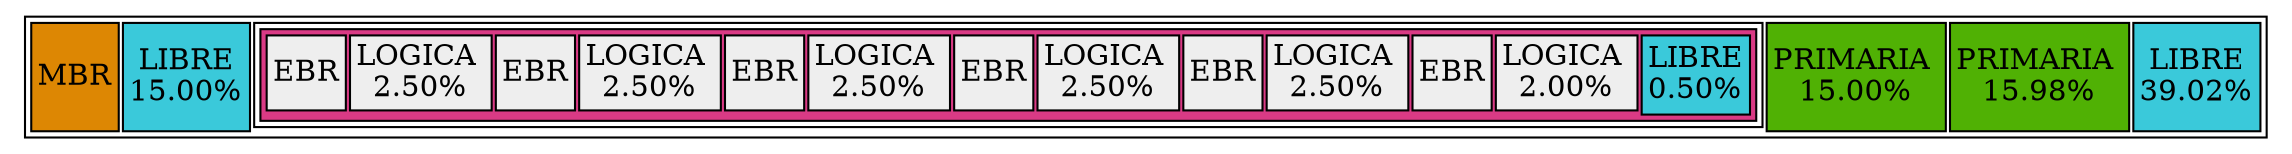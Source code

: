 digraph G {
parent [
shape=plaintext
label=<
<table border='1' cellborder='1'>
<tr>
<td rowspan="2" bgcolor ="#dd8703" >MBR</td>
<td rowspan="2" bgcolor = "#3ac9da">LIBRE<br/>
15.00%</td>
<td>
<table border = "1" cellborder="1" bgcolor="#da3a85">
<tr>
<td bgcolor="#eeeeee">EBR</td>
<td bgcolor="#eeeeee">LOGICA <br/>2.50%</td>
<td bgcolor="#eeeeee">EBR</td>
<td bgcolor="#eeeeee">LOGICA <br/>2.50%</td>
<td bgcolor="#eeeeee">EBR</td>
<td bgcolor="#eeeeee">LOGICA <br/>2.50%</td>
<td bgcolor="#eeeeee">EBR</td>
<td bgcolor="#eeeeee">LOGICA <br/>2.50%</td>
<td bgcolor="#eeeeee">EBR</td>
<td bgcolor="#eeeeee">LOGICA <br/>2.50%</td>
<td bgcolor="#eeeeee">EBR</td>
<td bgcolor="#eeeeee">LOGICA <br/>2.00%</td>
<td rowspan="2" bgcolor = "#3ac9da">LIBRE<br/>
0.50%</td>
</tr>
</table>
</td>
<td rowspan="2" bgcolor ="#50b104" >PRIMARIA <br/>15.00%</td>
<td rowspan="2" bgcolor ="#50b104" >PRIMARIA <br/>15.98%</td>
<td rowspan="2" bgcolor = "#3ac9da">LIBRE<br/>
39.02%</td>
</tr>
</table>
>];
}
